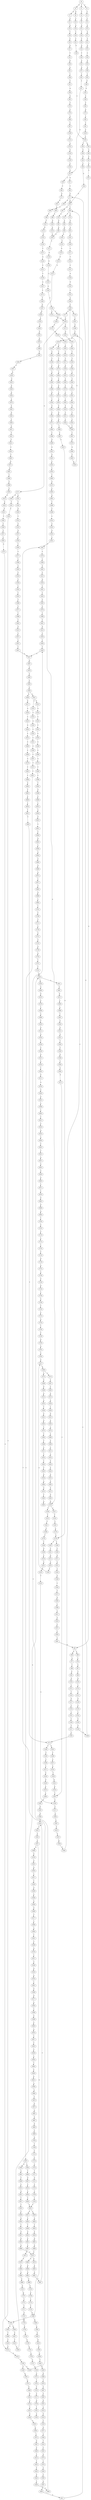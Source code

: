 strict digraph  {
	S0 -> S1 [ label = T ];
	S0 -> S2 [ label = A ];
	S0 -> S3 [ label = G ];
	S1 -> S4 [ label = T ];
	S2 -> S5 [ label = C ];
	S3 -> S6 [ label = G ];
	S3 -> S7 [ label = A ];
	S4 -> S8 [ label = T ];
	S5 -> S9 [ label = T ];
	S6 -> S10 [ label = T ];
	S7 -> S11 [ label = C ];
	S8 -> S12 [ label = G ];
	S9 -> S13 [ label = G ];
	S10 -> S14 [ label = G ];
	S11 -> S15 [ label = G ];
	S12 -> S16 [ label = C ];
	S13 -> S17 [ label = G ];
	S14 -> S18 [ label = C ];
	S15 -> S19 [ label = T ];
	S16 -> S20 [ label = C ];
	S17 -> S21 [ label = C ];
	S18 -> S22 [ label = C ];
	S19 -> S23 [ label = C ];
	S20 -> S24 [ label = G ];
	S21 -> S25 [ label = G ];
	S22 -> S26 [ label = G ];
	S23 -> S27 [ label = G ];
	S24 -> S28 [ label = T ];
	S25 -> S29 [ label = C ];
	S26 -> S30 [ label = C ];
	S27 -> S31 [ label = T ];
	S28 -> S32 [ label = A ];
	S29 -> S33 [ label = A ];
	S30 -> S34 [ label = C ];
	S30 -> S35 [ label = A ];
	S31 -> S36 [ label = G ];
	S32 -> S37 [ label = G ];
	S33 -> S38 [ label = G ];
	S34 -> S39 [ label = G ];
	S35 -> S40 [ label = A ];
	S36 -> S41 [ label = A ];
	S37 -> S42 [ label = C ];
	S38 -> S43 [ label = C ];
	S39 -> S44 [ label = G ];
	S40 -> S45 [ label = C ];
	S41 -> S46 [ label = C ];
	S42 -> S47 [ label = C ];
	S43 -> S48 [ label = G ];
	S44 -> S49 [ label = T ];
	S45 -> S50 [ label = C ];
	S46 -> S51 [ label = C ];
	S47 -> S52 [ label = G ];
	S48 -> S53 [ label = G ];
	S49 -> S54 [ label = G ];
	S50 -> S55 [ label = A ];
	S51 -> S56 [ label = G ];
	S52 -> S57 [ label = G ];
	S52 -> S58 [ label = C ];
	S53 -> S59 [ label = G ];
	S54 -> S60 [ label = G ];
	S55 -> S61 [ label = G ];
	S56 -> S62 [ label = G ];
	S57 -> S63 [ label = T ];
	S58 -> S64 [ label = T ];
	S59 -> S65 [ label = T ];
	S60 -> S66 [ label = T ];
	S60 -> S67 [ label = A ];
	S61 -> S68 [ label = A ];
	S61 -> S69 [ label = T ];
	S62 -> S70 [ label = T ];
	S63 -> S71 [ label = G ];
	S64 -> S72 [ label = G ];
	S65 -> S73 [ label = G ];
	S66 -> S74 [ label = G ];
	S66 -> S75 [ label = T ];
	S67 -> S76 [ label = A ];
	S68 -> S77 [ label = A ];
	S69 -> S78 [ label = C ];
	S70 -> S79 [ label = C ];
	S71 -> S80 [ label = A ];
	S71 -> S60 [ label = G ];
	S72 -> S81 [ label = G ];
	S73 -> S82 [ label = C ];
	S74 -> S83 [ label = G ];
	S75 -> S84 [ label = A ];
	S76 -> S85 [ label = G ];
	S77 -> S86 [ label = C ];
	S78 -> S87 [ label = G ];
	S79 -> S88 [ label = G ];
	S80 -> S89 [ label = C ];
	S81 -> S90 [ label = A ];
	S82 -> S91 [ label = C ];
	S83 -> S92 [ label = A ];
	S84 -> S93 [ label = G ];
	S85 -> S94 [ label = A ];
	S86 -> S95 [ label = A ];
	S87 -> S96 [ label = C ];
	S88 -> S97 [ label = C ];
	S89 -> S98 [ label = G ];
	S90 -> S99 [ label = A ];
	S91 -> S100 [ label = G ];
	S92 -> S101 [ label = A ];
	S93 -> S102 [ label = A ];
	S94 -> S103 [ label = A ];
	S95 -> S104 [ label = G ];
	S96 -> S105 [ label = G ];
	S97 -> S106 [ label = G ];
	S98 -> S107 [ label = T ];
	S99 -> S108 [ label = G ];
	S100 -> S30 [ label = C ];
	S101 -> S109 [ label = C ];
	S102 -> S110 [ label = A ];
	S103 -> S111 [ label = C ];
	S104 -> S112 [ label = C ];
	S105 -> S113 [ label = C ];
	S106 -> S114 [ label = T ];
	S107 -> S115 [ label = G ];
	S108 -> S116 [ label = A ];
	S109 -> S117 [ label = C ];
	S110 -> S118 [ label = G ];
	S111 -> S119 [ label = G ];
	S112 -> S120 [ label = C ];
	S113 -> S121 [ label = A ];
	S114 -> S122 [ label = A ];
	S115 -> S123 [ label = G ];
	S116 -> S103 [ label = A ];
	S117 -> S124 [ label = T ];
	S118 -> S125 [ label = G ];
	S119 -> S126 [ label = G ];
	S120 -> S127 [ label = G ];
	S121 -> S128 [ label = G ];
	S122 -> S129 [ label = G ];
	S123 -> S130 [ label = G ];
	S124 -> S131 [ label = C ];
	S125 -> S132 [ label = G ];
	S126 -> S133 [ label = C ];
	S127 -> S134 [ label = T ];
	S128 -> S135 [ label = C ];
	S129 -> S136 [ label = C ];
	S130 -> S137 [ label = T ];
	S131 -> S138 [ label = G ];
	S132 -> S139 [ label = G ];
	S133 -> S140 [ label = A ];
	S134 -> S141 [ label = C ];
	S135 -> S142 [ label = C ];
	S136 -> S143 [ label = C ];
	S137 -> S144 [ label = A ];
	S138 -> S145 [ label = G ];
	S139 -> S146 [ label = T ];
	S139 -> S147 [ label = G ];
	S140 -> S148 [ label = C ];
	S141 -> S149 [ label = C ];
	S142 -> S150 [ label = G ];
	S143 -> S52 [ label = G ];
	S144 -> S151 [ label = C ];
	S145 -> S152 [ label = C ];
	S146 -> S153 [ label = C ];
	S147 -> S154 [ label = T ];
	S148 -> S155 [ label = C ];
	S148 -> S156 [ label = T ];
	S149 -> S157 [ label = T ];
	S150 -> S158 [ label = G ];
	S151 -> S159 [ label = T ];
	S152 -> S160 [ label = A ];
	S153 -> S161 [ label = T ];
	S154 -> S162 [ label = C ];
	S155 -> S163 [ label = G ];
	S156 -> S164 [ label = G ];
	S157 -> S165 [ label = C ];
	S158 -> S166 [ label = T ];
	S159 -> S167 [ label = A ];
	S160 -> S168 [ label = C ];
	S161 -> S169 [ label = C ];
	S162 -> S170 [ label = C ];
	S163 -> S171 [ label = A ];
	S163 -> S172 [ label = G ];
	S164 -> S173 [ label = G ];
	S165 -> S174 [ label = T ];
	S166 -> S71 [ label = G ];
	S167 -> S175 [ label = T ];
	S168 -> S176 [ label = G ];
	S168 -> S177 [ label = C ];
	S169 -> S178 [ label = T ];
	S170 -> S179 [ label = G ];
	S171 -> S180 [ label = G ];
	S171 -> S181 [ label = A ];
	S172 -> S182 [ label = G ];
	S173 -> S183 [ label = G ];
	S174 -> S184 [ label = T ];
	S174 -> S185 [ label = G ];
	S175 -> S186 [ label = T ];
	S176 -> S187 [ label = C ];
	S177 -> S163 [ label = G ];
	S178 -> S188 [ label = C ];
	S179 -> S189 [ label = C ];
	S179 -> S190 [ label = T ];
	S180 -> S191 [ label = T ];
	S181 -> S192 [ label = T ];
	S182 -> S193 [ label = A ];
	S183 -> S194 [ label = A ];
	S184 -> S195 [ label = C ];
	S185 -> S196 [ label = T ];
	S186 -> S197 [ label = G ];
	S187 -> S198 [ label = G ];
	S188 -> S199 [ label = G ];
	S189 -> S200 [ label = C ];
	S190 -> S201 [ label = C ];
	S191 -> S202 [ label = C ];
	S192 -> S203 [ label = G ];
	S193 -> S204 [ label = A ];
	S194 -> S205 [ label = A ];
	S195 -> S206 [ label = T ];
	S196 -> S207 [ label = C ];
	S197 -> S208 [ label = G ];
	S198 -> S209 [ label = C ];
	S199 -> S210 [ label = T ];
	S200 -> S211 [ label = G ];
	S201 -> S212 [ label = G ];
	S202 -> S213 [ label = C ];
	S203 -> S214 [ label = T ];
	S204 -> S215 [ label = T ];
	S205 -> S216 [ label = C ];
	S206 -> S217 [ label = C ];
	S207 -> S218 [ label = G ];
	S208 -> S219 [ label = A ];
	S209 -> S220 [ label = G ];
	S210 -> S221 [ label = G ];
	S211 -> S222 [ label = G ];
	S212 -> S223 [ label = G ];
	S213 -> S224 [ label = A ];
	S214 -> S225 [ label = A ];
	S215 -> S226 [ label = T ];
	S216 -> S227 [ label = T ];
	S217 -> S228 [ label = G ];
	S218 -> S229 [ label = T ];
	S219 -> S230 [ label = A ];
	S220 -> S231 [ label = C ];
	S220 -> S232 [ label = G ];
	S221 -> S233 [ label = G ];
	S222 -> S234 [ label = A ];
	S223 -> S235 [ label = A ];
	S224 -> S236 [ label = G ];
	S225 -> S237 [ label = G ];
	S226 -> S238 [ label = G ];
	S227 -> S239 [ label = G ];
	S228 -> S240 [ label = G ];
	S229 -> S241 [ label = G ];
	S230 -> S242 [ label = C ];
	S231 -> S243 [ label = G ];
	S232 -> S244 [ label = C ];
	S233 -> S245 [ label = T ];
	S234 -> S246 [ label = A ];
	S235 -> S247 [ label = A ];
	S236 -> S248 [ label = T ];
	S236 -> S249 [ label = C ];
	S237 -> S250 [ label = T ];
	S238 -> S251 [ label = A ];
	S239 -> S252 [ label = G ];
	S240 -> S253 [ label = A ];
	S241 -> S254 [ label = G ];
	S242 -> S255 [ label = G ];
	S243 -> S256 [ label = T ];
	S244 -> S257 [ label = T ];
	S245 -> S258 [ label = A ];
	S246 -> S259 [ label = C ];
	S247 -> S260 [ label = C ];
	S248 -> S261 [ label = A ];
	S249 -> S262 [ label = T ];
	S250 -> S263 [ label = T ];
	S251 -> S264 [ label = A ];
	S252 -> S265 [ label = A ];
	S253 -> S266 [ label = G ];
	S254 -> S267 [ label = T ];
	S255 -> S268 [ label = G ];
	S256 -> S269 [ label = C ];
	S257 -> S270 [ label = G ];
	S258 -> S271 [ label = C ];
	S259 -> S272 [ label = T ];
	S260 -> S273 [ label = A ];
	S260 -> S274 [ label = T ];
	S261 -> S275 [ label = G ];
	S262 -> S276 [ label = T ];
	S263 -> S277 [ label = T ];
	S264 -> S278 [ label = C ];
	S265 -> S279 [ label = C ];
	S266 -> S280 [ label = A ];
	S267 -> S258 [ label = A ];
	S268 -> S281 [ label = T ];
	S269 -> S282 [ label = G ];
	S270 -> S283 [ label = G ];
	S271 -> S284 [ label = C ];
	S272 -> S285 [ label = G ];
	S273 -> S286 [ label = G ];
	S274 -> S287 [ label = A ];
	S275 -> S288 [ label = G ];
	S276 -> S289 [ label = C ];
	S277 -> S290 [ label = C ];
	S278 -> S291 [ label = C ];
	S279 -> S292 [ label = C ];
	S280 -> S293 [ label = G ];
	S281 -> S294 [ label = A ];
	S282 -> S295 [ label = A ];
	S283 -> S296 [ label = A ];
	S284 -> S297 [ label = G ];
	S285 -> S298 [ label = C ];
	S286 -> S299 [ label = G ];
	S287 -> S300 [ label = C ];
	S288 -> S301 [ label = G ];
	S289 -> S302 [ label = A ];
	S290 -> S303 [ label = A ];
	S291 -> S304 [ label = C ];
	S292 -> S305 [ label = C ];
	S293 -> S306 [ label = G ];
	S294 -> S307 [ label = C ];
	S295 -> S308 [ label = C ];
	S296 -> S309 [ label = A ];
	S297 -> S310 [ label = G ];
	S298 -> S311 [ label = A ];
	S299 -> S312 [ label = A ];
	S300 -> S313 [ label = A ];
	S301 -> S314 [ label = T ];
	S302 -> S315 [ label = C ];
	S303 -> S316 [ label = C ];
	S304 -> S317 [ label = G ];
	S305 -> S318 [ label = G ];
	S306 -> S319 [ label = T ];
	S307 -> S320 [ label = G ];
	S308 -> S321 [ label = G ];
	S309 -> S322 [ label = T ];
	S310 -> S323 [ label = T ];
	S311 -> S324 [ label = A ];
	S312 -> S325 [ label = A ];
	S313 -> S326 [ label = A ];
	S314 -> S327 [ label = C ];
	S315 -> S328 [ label = G ];
	S316 -> S329 [ label = T ];
	S317 -> S330 [ label = T ];
	S318 -> S331 [ label = T ];
	S319 -> S332 [ label = C ];
	S320 -> S333 [ label = A ];
	S321 -> S334 [ label = C ];
	S322 -> S335 [ label = G ];
	S323 -> S336 [ label = G ];
	S324 -> S337 [ label = C ];
	S325 -> S338 [ label = T ];
	S326 -> S339 [ label = C ];
	S327 -> S340 [ label = A ];
	S328 -> S341 [ label = C ];
	S329 -> S342 [ label = C ];
	S330 -> S343 [ label = C ];
	S331 -> S344 [ label = C ];
	S332 -> S345 [ label = C ];
	S333 -> S346 [ label = A ];
	S334 -> S347 [ label = G ];
	S335 -> S348 [ label = G ];
	S336 -> S349 [ label = G ];
	S337 -> S350 [ label = C ];
	S338 -> S351 [ label = A ];
	S339 -> S352 [ label = G ];
	S340 -> S353 [ label = C ];
	S341 -> S354 [ label = C ];
	S342 -> S355 [ label = C ];
	S343 -> S356 [ label = T ];
	S344 -> S356 [ label = T ];
	S345 -> S357 [ label = C ];
	S346 -> S358 [ label = G ];
	S347 -> S359 [ label = C ];
	S348 -> S360 [ label = G ];
	S349 -> S66 [ label = T ];
	S350 -> S361 [ label = A ];
	S351 -> S362 [ label = G ];
	S352 -> S363 [ label = A ];
	S353 -> S364 [ label = T ];
	S354 -> S365 [ label = C ];
	S355 -> S366 [ label = T ];
	S356 -> S367 [ label = C ];
	S357 -> S368 [ label = A ];
	S357 -> S369 [ label = G ];
	S358 -> S370 [ label = A ];
	S359 -> S371 [ label = C ];
	S360 -> S372 [ label = G ];
	S361 -> S61 [ label = G ];
	S362 -> S373 [ label = T ];
	S363 -> S374 [ label = A ];
	S364 -> S375 [ label = C ];
	S365 -> S376 [ label = T ];
	S366 -> S377 [ label = T ];
	S367 -> S378 [ label = G ];
	S368 -> S379 [ label = G ];
	S369 -> S380 [ label = G ];
	S369 -> S381 [ label = A ];
	S370 -> S382 [ label = A ];
	S371 -> S383 [ label = T ];
	S372 -> S384 [ label = T ];
	S373 -> S385 [ label = C ];
	S374 -> S386 [ label = A ];
	S375 -> S387 [ label = G ];
	S376 -> S388 [ label = T ];
	S377 -> S389 [ label = T ];
	S378 -> S390 [ label = G ];
	S379 -> S391 [ label = A ];
	S380 -> S392 [ label = A ];
	S381 -> S393 [ label = G ];
	S381 -> S394 [ label = A ];
	S382 -> S395 [ label = G ];
	S383 -> S396 [ label = C ];
	S384 -> S397 [ label = C ];
	S385 -> S398 [ label = T ];
	S386 -> S399 [ label = A ];
	S387 -> S400 [ label = C ];
	S388 -> S401 [ label = C ];
	S389 -> S402 [ label = C ];
	S390 -> S403 [ label = C ];
	S391 -> S404 [ label = G ];
	S392 -> S405 [ label = G ];
	S393 -> S406 [ label = T ];
	S394 -> S407 [ label = G ];
	S395 -> S408 [ label = T ];
	S396 -> S409 [ label = G ];
	S397 -> S410 [ label = C ];
	S398 -> S411 [ label = C ];
	S399 -> S412 [ label = C ];
	S400 -> S413 [ label = T ];
	S401 -> S414 [ label = A ];
	S402 -> S415 [ label = A ];
	S403 -> S416 [ label = A ];
	S404 -> S417 [ label = C ];
	S405 -> S418 [ label = G ];
	S406 -> S419 [ label = C ];
	S407 -> S420 [ label = T ];
	S408 -> S421 [ label = G ];
	S409 -> S422 [ label = G ];
	S410 -> S179 [ label = G ];
	S411 -> S423 [ label = T ];
	S412 -> S424 [ label = A ];
	S413 -> S425 [ label = T ];
	S414 -> S426 [ label = T ];
	S415 -> S427 [ label = T ];
	S416 -> S168 [ label = C ];
	S417 -> S428 [ label = C ];
	S418 -> S429 [ label = C ];
	S419 -> S213 [ label = C ];
	S420 -> S430 [ label = C ];
	S421 -> S431 [ label = T ];
	S422 -> S432 [ label = G ];
	S423 -> S433 [ label = C ];
	S424 -> S434 [ label = G ];
	S425 -> S435 [ label = C ];
	S426 -> S436 [ label = C ];
	S427 -> S437 [ label = C ];
	S428 -> S438 [ label = A ];
	S429 -> S439 [ label = G ];
	S430 -> S440 [ label = G ];
	S431 -> S441 [ label = C ];
	S432 -> S442 [ label = C ];
	S433 -> S443 [ label = T ];
	S434 -> S444 [ label = A ];
	S435 -> S445 [ label = A ];
	S436 -> S446 [ label = C ];
	S437 -> S447 [ label = C ];
	S438 -> S448 [ label = C ];
	S439 -> S449 [ label = T ];
	S440 -> S450 [ label = C ];
	S440 -> S451 [ label = A ];
	S441 -> S452 [ label = C ];
	S442 -> S453 [ label = T ];
	S443 -> S454 [ label = G ];
	S444 -> S455 [ label = A ];
	S445 -> S456 [ label = T ];
	S446 -> S457 [ label = A ];
	S447 -> S457 [ label = A ];
	S448 -> S458 [ label = G ];
	S449 -> S459 [ label = G ];
	S450 -> S460 [ label = G ];
	S451 -> S461 [ label = G ];
	S452 -> S462 [ label = T ];
	S453 -> S463 [ label = C ];
	S454 -> S464 [ label = A ];
	S455 -> S465 [ label = G ];
	S456 -> S466 [ label = C ];
	S457 -> S467 [ label = G ];
	S458 -> S468 [ label = G ];
	S459 -> S469 [ label = G ];
	S460 -> S470 [ label = G ];
	S461 -> S471 [ label = G ];
	S462 -> S472 [ label = G ];
	S463 -> S473 [ label = A ];
	S464 -> S474 [ label = G ];
	S465 -> S475 [ label = G ];
	S466 -> S446 [ label = C ];
	S467 -> S476 [ label = A ];
	S468 -> S477 [ label = T ];
	S469 -> S478 [ label = T ];
	S470 -> S479 [ label = C ];
	S471 -> S480 [ label = T ];
	S472 -> S481 [ label = G ];
	S473 -> S482 [ label = C ];
	S474 -> S483 [ label = T ];
	S475 -> S484 [ label = G ];
	S476 -> S485 [ label = A ];
	S477 -> S486 [ label = T ];
	S478 -> S487 [ label = A ];
	S479 -> S488 [ label = T ];
	S480 -> S489 [ label = A ];
	S481 -> S490 [ label = C ];
	S482 -> S491 [ label = G ];
	S483 -> S492 [ label = A ];
	S484 -> S139 [ label = G ];
	S485 -> S493 [ label = C ];
	S486 -> S494 [ label = A ];
	S487 -> S495 [ label = T ];
	S488 -> S496 [ label = A ];
	S489 -> S497 [ label = T ];
	S490 -> S498 [ label = C ];
	S491 -> S499 [ label = T ];
	S493 -> S500 [ label = C ];
	S494 -> S501 [ label = C ];
	S495 -> S502 [ label = G ];
	S496 -> S503 [ label = T ];
	S497 -> S504 [ label = A ];
	S498 -> S505 [ label = T ];
	S499 -> S506 [ label = C ];
	S500 -> S507 [ label = A ];
	S500 -> S508 [ label = G ];
	S501 -> S509 [ label = T ];
	S502 -> S510 [ label = A ];
	S503 -> S511 [ label = A ];
	S504 -> S512 [ label = A ];
	S505 -> S513 [ label = G ];
	S506 -> S514 [ label = C ];
	S507 -> S515 [ label = G ];
	S507 -> S516 [ label = C ];
	S508 -> S517 [ label = G ];
	S509 -> S518 [ label = G ];
	S510 -> S519 [ label = G ];
	S511 -> S520 [ label = G ];
	S512 -> S521 [ label = G ];
	S513 -> S522 [ label = G ];
	S514 -> S523 [ label = A ];
	S515 -> S524 [ label = A ];
	S516 -> S525 [ label = C ];
	S517 -> S526 [ label = A ];
	S518 -> S527 [ label = C ];
	S519 -> S528 [ label = C ];
	S520 -> S529 [ label = T ];
	S521 -> S530 [ label = T ];
	S522 -> S531 [ label = G ];
	S523 -> S532 [ label = G ];
	S524 -> S533 [ label = C ];
	S525 -> S534 [ label = A ];
	S526 -> S535 [ label = C ];
	S527 -> S536 [ label = A ];
	S528 -> S537 [ label = G ];
	S529 -> S538 [ label = A ];
	S530 -> S539 [ label = C ];
	S531 -> S540 [ label = T ];
	S532 -> S541 [ label = C ];
	S533 -> S542 [ label = T ];
	S534 -> S543 [ label = C ];
	S535 -> S544 [ label = G ];
	S536 -> S545 [ label = G ];
	S537 -> S546 [ label = G ];
	S538 -> S547 [ label = G ];
	S539 -> S548 [ label = G ];
	S540 -> S549 [ label = C ];
	S541 -> S262 [ label = T ];
	S542 -> S550 [ label = C ];
	S543 -> S551 [ label = C ];
	S544 -> S552 [ label = C ];
	S545 -> S553 [ label = A ];
	S546 -> S554 [ label = T ];
	S547 -> S555 [ label = C ];
	S548 -> S556 [ label = T ];
	S549 -> S557 [ label = C ];
	S550 -> S558 [ label = C ];
	S551 -> S559 [ label = C ];
	S552 -> S560 [ label = C ];
	S553 -> S561 [ label = C ];
	S554 -> S562 [ label = C ];
	S555 -> S563 [ label = C ];
	S556 -> S564 [ label = G ];
	S557 -> S565 [ label = C ];
	S558 -> S566 [ label = C ];
	S559 -> S567 [ label = C ];
	S560 -> S568 [ label = C ];
	S561 -> S569 [ label = G ];
	S562 -> S570 [ label = G ];
	S563 -> S571 [ label = G ];
	S564 -> S572 [ label = G ];
	S565 -> S573 [ label = G ];
	S566 -> S574 [ label = A ];
	S567 -> S575 [ label = T ];
	S568 -> S576 [ label = A ];
	S569 -> S577 [ label = G ];
	S570 -> S578 [ label = C ];
	S571 -> S579 [ label = A ];
	S572 -> S267 [ label = T ];
	S573 -> S381 [ label = A ];
	S574 -> S580 [ label = T ];
	S575 -> S581 [ label = T ];
	S576 -> S582 [ label = T ];
	S577 -> S583 [ label = A ];
	S578 -> S584 [ label = A ];
	S579 -> S585 [ label = A ];
	S580 -> S586 [ label = C ];
	S581 -> S587 [ label = C ];
	S582 -> S588 [ label = C ];
	S583 -> S589 [ label = C ];
	S584 -> S590 [ label = C ];
	S585 -> S591 [ label = A ];
	S586 -> S592 [ label = T ];
	S587 -> S593 [ label = C ];
	S587 -> S594 [ label = G ];
	S588 -> S595 [ label = G ];
	S589 -> S596 [ label = A ];
	S590 -> S597 [ label = G ];
	S591 -> S598 [ label = C ];
	S592 -> S599 [ label = G ];
	S593 -> S600 [ label = T ];
	S594 -> S601 [ label = A ];
	S595 -> S602 [ label = T ];
	S596 -> S603 [ label = C ];
	S597 -> S604 [ label = C ];
	S598 -> S605 [ label = C ];
	S599 -> S606 [ label = C ];
	S600 -> S607 [ label = G ];
	S601 -> S608 [ label = T ];
	S602 -> S609 [ label = C ];
	S603 -> S610 [ label = A ];
	S604 -> S611 [ label = G ];
	S605 -> S612 [ label = C ];
	S606 -> S613 [ label = C ];
	S607 -> S614 [ label = T ];
	S608 -> S615 [ label = C ];
	S609 -> S616 [ label = C ];
	S610 -> S617 [ label = C ];
	S611 -> S209 [ label = C ];
	S612 -> S618 [ label = C ];
	S613 -> S619 [ label = A ];
	S614 -> S620 [ label = C ];
	S615 -> S621 [ label = G ];
	S616 -> S622 [ label = T ];
	S617 -> S623 [ label = C ];
	S618 -> S624 [ label = G ];
	S619 -> S625 [ label = G ];
	S620 -> S626 [ label = C ];
	S621 -> S627 [ label = T ];
	S622 -> S628 [ label = C ];
	S623 -> S629 [ label = T ];
	S624 -> S630 [ label = A ];
	S625 -> S631 [ label = T ];
	S626 -> S632 [ label = T ];
	S627 -> S633 [ label = T ];
	S628 -> S174 [ label = T ];
	S629 -> S634 [ label = C ];
	S630 -> S635 [ label = C ];
	S631 -> S636 [ label = C ];
	S632 -> S637 [ label = A ];
	S632 -> S638 [ label = T ];
	S633 -> S639 [ label = T ];
	S634 -> S640 [ label = T ];
	S635 -> S641 [ label = T ];
	S636 -> S642 [ label = G ];
	S637 -> S643 [ label = C ];
	S638 -> S644 [ label = G ];
	S639 -> S645 [ label = G ];
	S640 -> S646 [ label = A ];
	S641 -> S647 [ label = A ];
	S642 -> S648 [ label = T ];
	S643 -> S649 [ label = T ];
	S644 -> S650 [ label = T ];
	S645 -> S651 [ label = T ];
	S646 -> S652 [ label = G ];
	S647 -> S653 [ label = G ];
	S648 -> S654 [ label = A ];
	S649 -> S655 [ label = A ];
	S650 -> S656 [ label = A ];
	S651 -> S657 [ label = A ];
	S652 -> S658 [ label = A ];
	S653 -> S659 [ label = A ];
	S654 -> S660 [ label = A ];
	S655 -> S661 [ label = C ];
	S656 -> S662 [ label = G ];
	S657 -> S663 [ label = G ];
	S658 -> S664 [ label = A ];
	S659 -> S665 [ label = A ];
	S660 -> S666 [ label = G ];
	S661 -> S667 [ label = C ];
	S662 -> S668 [ label = G ];
	S663 -> S669 [ label = G ];
	S664 -> S670 [ label = C ];
	S665 -> S671 [ label = T ];
	S666 -> S672 [ label = A ];
	S667 -> S673 [ label = A ];
	S668 -> S674 [ label = A ];
	S669 -> S674 [ label = A ];
	S670 -> S675 [ label = G ];
	S671 -> S676 [ label = C ];
	S672 -> S677 [ label = C ];
	S673 -> S678 [ label = G ];
	S674 -> S679 [ label = G ];
	S674 -> S680 [ label = A ];
	S675 -> S681 [ label = A ];
	S676 -> S682 [ label = G ];
	S677 -> S683 [ label = G ];
	S678 -> S684 [ label = G ];
	S679 -> S685 [ label = A ];
	S680 -> S686 [ label = A ];
	S681 -> S687 [ label = G ];
	S682 -> S688 [ label = G ];
	S683 -> S689 [ label = G ];
	S684 -> S690 [ label = A ];
	S685 -> S691 [ label = G ];
	S686 -> S692 [ label = G ];
	S687 -> S693 [ label = G ];
	S688 -> S694 [ label = G ];
	S689 -> S695 [ label = C ];
	S690 -> S696 [ label = G ];
	S691 -> S697 [ label = G ];
	S692 -> S698 [ label = G ];
	S693 -> S699 [ label = T ];
	S694 -> S700 [ label = T ];
	S695 -> S701 [ label = T ];
	S696 -> S702 [ label = A ];
	S697 -> S319 [ label = T ];
	S698 -> S703 [ label = T ];
	S699 -> S704 [ label = G ];
	S700 -> S705 [ label = A ];
	S701 -> S706 [ label = C ];
	S702 -> S707 [ label = G ];
	S703 -> S708 [ label = C ];
	S704 -> S709 [ label = T ];
	S705 -> S710 [ label = T ];
	S706 -> S711 [ label = T ];
	S707 -> S712 [ label = T ];
	S708 -> S713 [ label = C ];
	S709 -> S714 [ label = C ];
	S710 -> S715 [ label = C ];
	S711 -> S716 [ label = C ];
	S712 -> S717 [ label = C ];
	S713 -> S718 [ label = C ];
	S714 -> S719 [ label = C ];
	S715 -> S720 [ label = C ];
	S716 -> S721 [ label = G ];
	S717 -> S722 [ label = A ];
	S718 -> S369 [ label = G ];
	S719 -> S723 [ label = C ];
	S720 -> S724 [ label = C ];
	S721 -> S725 [ label = A ];
	S722 -> S726 [ label = G ];
	S723 -> S727 [ label = T ];
	S724 -> S728 [ label = G ];
	S725 -> S729 [ label = A ];
	S726 -> S730 [ label = G ];
	S727 -> S731 [ label = G ];
	S728 -> S732 [ label = A ];
	S729 -> S733 [ label = G ];
	S730 -> S734 [ label = A ];
	S731 -> S735 [ label = T ];
	S732 -> S736 [ label = A ];
	S733 -> S737 [ label = T ];
	S734 -> S738 [ label = C ];
	S735 -> S739 [ label = C ];
	S736 -> S740 [ label = A ];
	S737 -> S741 [ label = C ];
	S738 -> S742 [ label = C ];
	S739 -> S743 [ label = C ];
	S740 -> S744 [ label = G ];
	S741 -> S440 [ label = G ];
	S742 -> S745 [ label = A ];
	S743 -> S632 [ label = T ];
	S744 -> S746 [ label = T ];
	S745 -> S747 [ label = G ];
	S746 -> S748 [ label = G ];
	S747 -> S749 [ label = T ];
	S748 -> S750 [ label = T ];
	S749 -> S751 [ label = C ];
	S750 -> S752 [ label = C ];
	S751 -> S753 [ label = T ];
	S752 -> S754 [ label = G ];
	S753 -> S755 [ label = C ];
	S754 -> S756 [ label = T ];
	S755 -> S757 [ label = T ];
	S756 -> S758 [ label = C ];
	S757 -> S759 [ label = G ];
	S758 -> S760 [ label = G ];
	S759 -> S761 [ label = T ];
	S760 -> S762 [ label = G ];
	S761 -> S763 [ label = A ];
	S762 -> S764 [ label = A ];
	S764 -> S247 [ label = A ];
}
